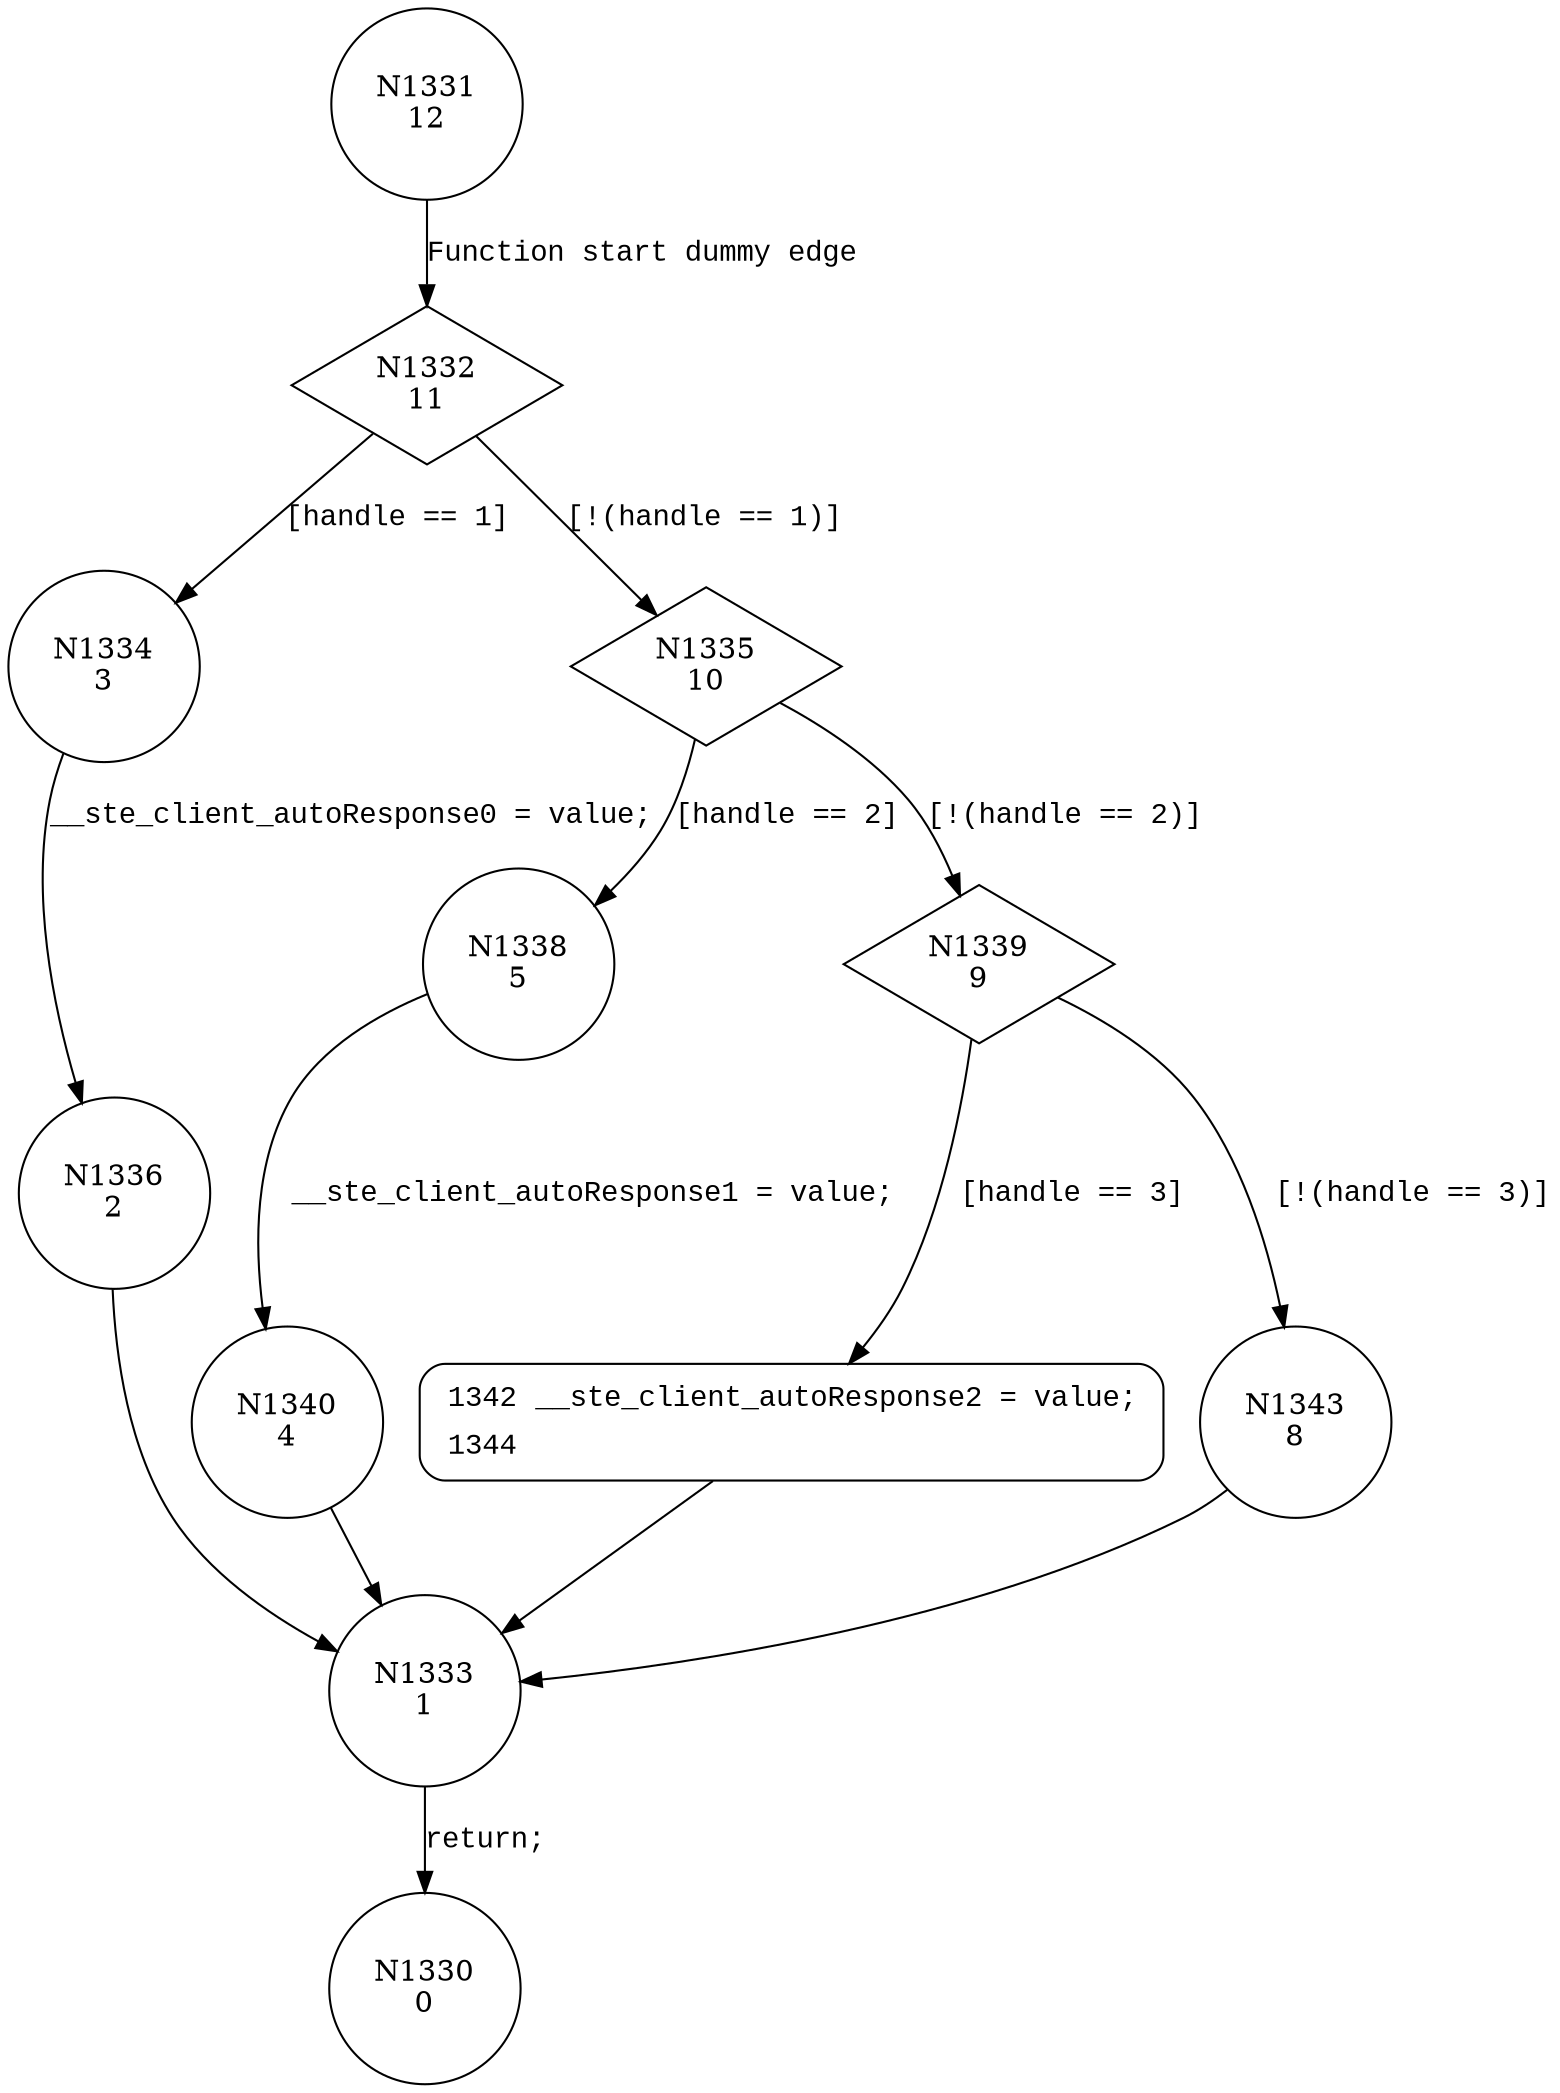 digraph setClientAutoResponse {
1331 [shape="circle" label="N1331\n12"]
1332 [shape="diamond" label="N1332\n11"]
1334 [shape="circle" label="N1334\n3"]
1335 [shape="diamond" label="N1335\n10"]
1338 [shape="circle" label="N1338\n5"]
1339 [shape="diamond" label="N1339\n9"]
1342 [shape="circle" label="N1342\n7"]
1343 [shape="circle" label="N1343\n8"]
1333 [shape="circle" label="N1333\n1"]
1330 [shape="circle" label="N1330\n0"]
1340 [shape="circle" label="N1340\n4"]
1336 [shape="circle" label="N1336\n2"]
1342 [style="filled,bold" penwidth="1" fillcolor="white" fontname="Courier New" shape="Mrecord" label=<<table border="0" cellborder="0" cellpadding="3" bgcolor="white"><tr><td align="right">1342</td><td align="left">__ste_client_autoResponse2 = value;</td></tr><tr><td align="right">1344</td><td align="left"></td></tr></table>>]
1342 -> 1333[label=""]
1331 -> 1332 [label="Function start dummy edge" fontname="Courier New"]
1332 -> 1334 [label="[handle == 1]" fontname="Courier New"]
1332 -> 1335 [label="[!(handle == 1)]" fontname="Courier New"]
1335 -> 1338 [label="[handle == 2]" fontname="Courier New"]
1335 -> 1339 [label="[!(handle == 2)]" fontname="Courier New"]
1339 -> 1342 [label="[handle == 3]" fontname="Courier New"]
1339 -> 1343 [label="[!(handle == 3)]" fontname="Courier New"]
1333 -> 1330 [label="return;" fontname="Courier New"]
1338 -> 1340 [label="__ste_client_autoResponse1 = value;" fontname="Courier New"]
1334 -> 1336 [label="__ste_client_autoResponse0 = value;" fontname="Courier New"]
1343 -> 1333 [label="" fontname="Courier New"]
1340 -> 1333 [label="" fontname="Courier New"]
1336 -> 1333 [label="" fontname="Courier New"]
}